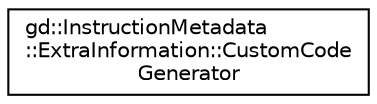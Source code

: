 digraph "Graphical Class Hierarchy"
{
  edge [fontname="Helvetica",fontsize="10",labelfontname="Helvetica",labelfontsize="10"];
  node [fontname="Helvetica",fontsize="10",shape=record];
  rankdir="LR";
  Node1 [label="gd::InstructionMetadata\l::ExtraInformation::CustomCode\lGenerator",height=0.2,width=0.4,color="black", fillcolor="white", style="filled",URL="$classgd_1_1_instruction_metadata_1_1_extra_information_1_1_custom_code_generator.html",tooltip="Class used to redefine instruction code generation. "];
}
